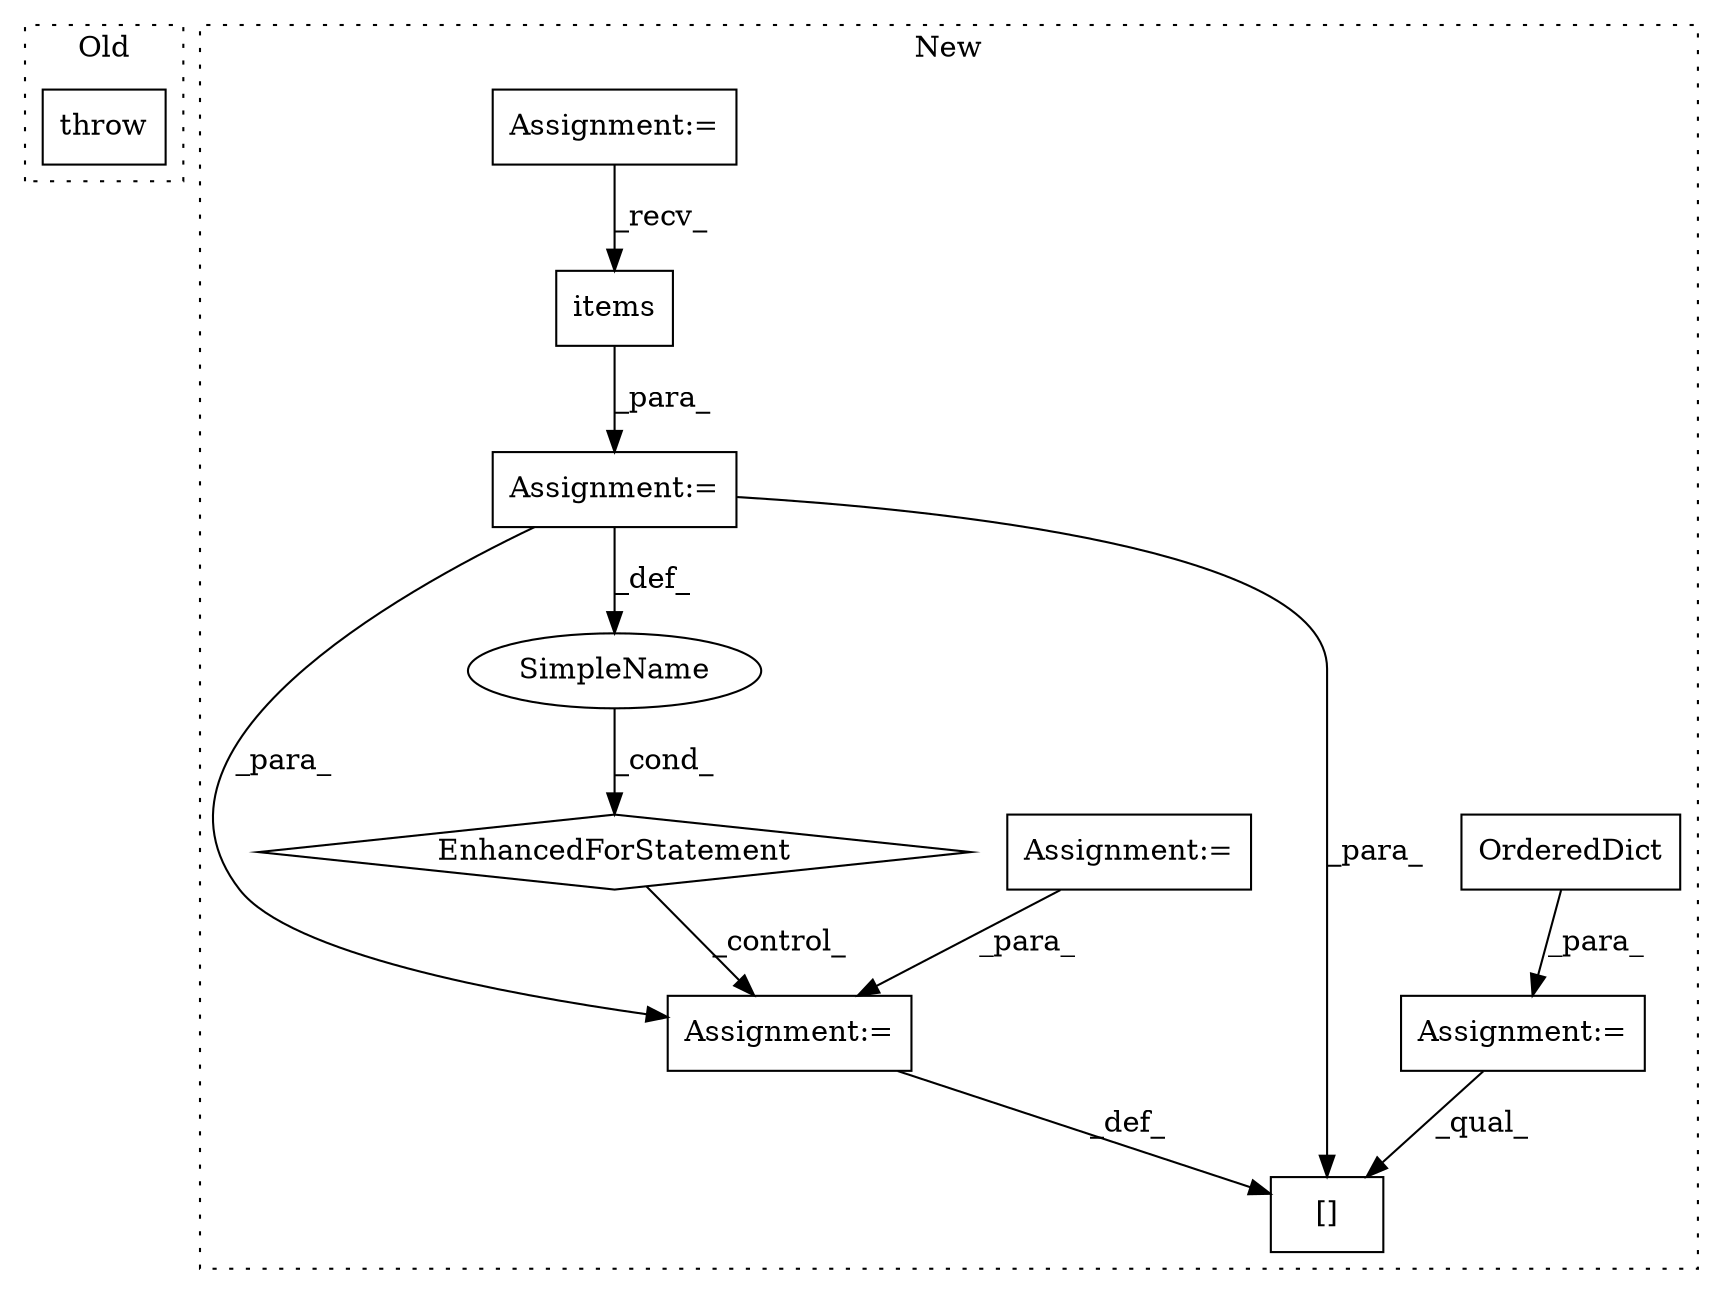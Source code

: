 digraph G {
subgraph cluster0 {
1 [label="throw" a="53" s="7377" l="6" shape="box"];
label = "Old";
style="dotted";
}
subgraph cluster1 {
2 [label="items" a="32" s="7696" l="7" shape="box"];
3 [label="Assignment:=" a="7" s="7612,7703" l="65,2" shape="box"];
4 [label="EnhancedForStatement" a="70" s="7612,7703" l="65,2" shape="diamond"];
5 [label="Assignment:=" a="7" s="8012" l="1" shape="box"];
6 [label="SimpleName" a="42" s="7681" l="5" shape="ellipse"];
7 [label="Assignment:=" a="7" s="7565" l="12" shape="box"];
8 [label="[]" a="2" s="7998,8011" l="10,1" shape="box"];
9 [label="Assignment:=" a="7" s="7592" l="1" shape="box"];
10 [label="OrderedDict" a="32" s="7593" l="13" shape="box"];
11 [label="Assignment:=" a="7" s="7483" l="6" shape="box"];
label = "New";
style="dotted";
}
2 -> 3 [label="_para_"];
3 -> 6 [label="_def_"];
3 -> 5 [label="_para_"];
3 -> 8 [label="_para_"];
4 -> 5 [label="_control_"];
5 -> 8 [label="_def_"];
6 -> 4 [label="_cond_"];
7 -> 5 [label="_para_"];
9 -> 8 [label="_qual_"];
10 -> 9 [label="_para_"];
11 -> 2 [label="_recv_"];
}